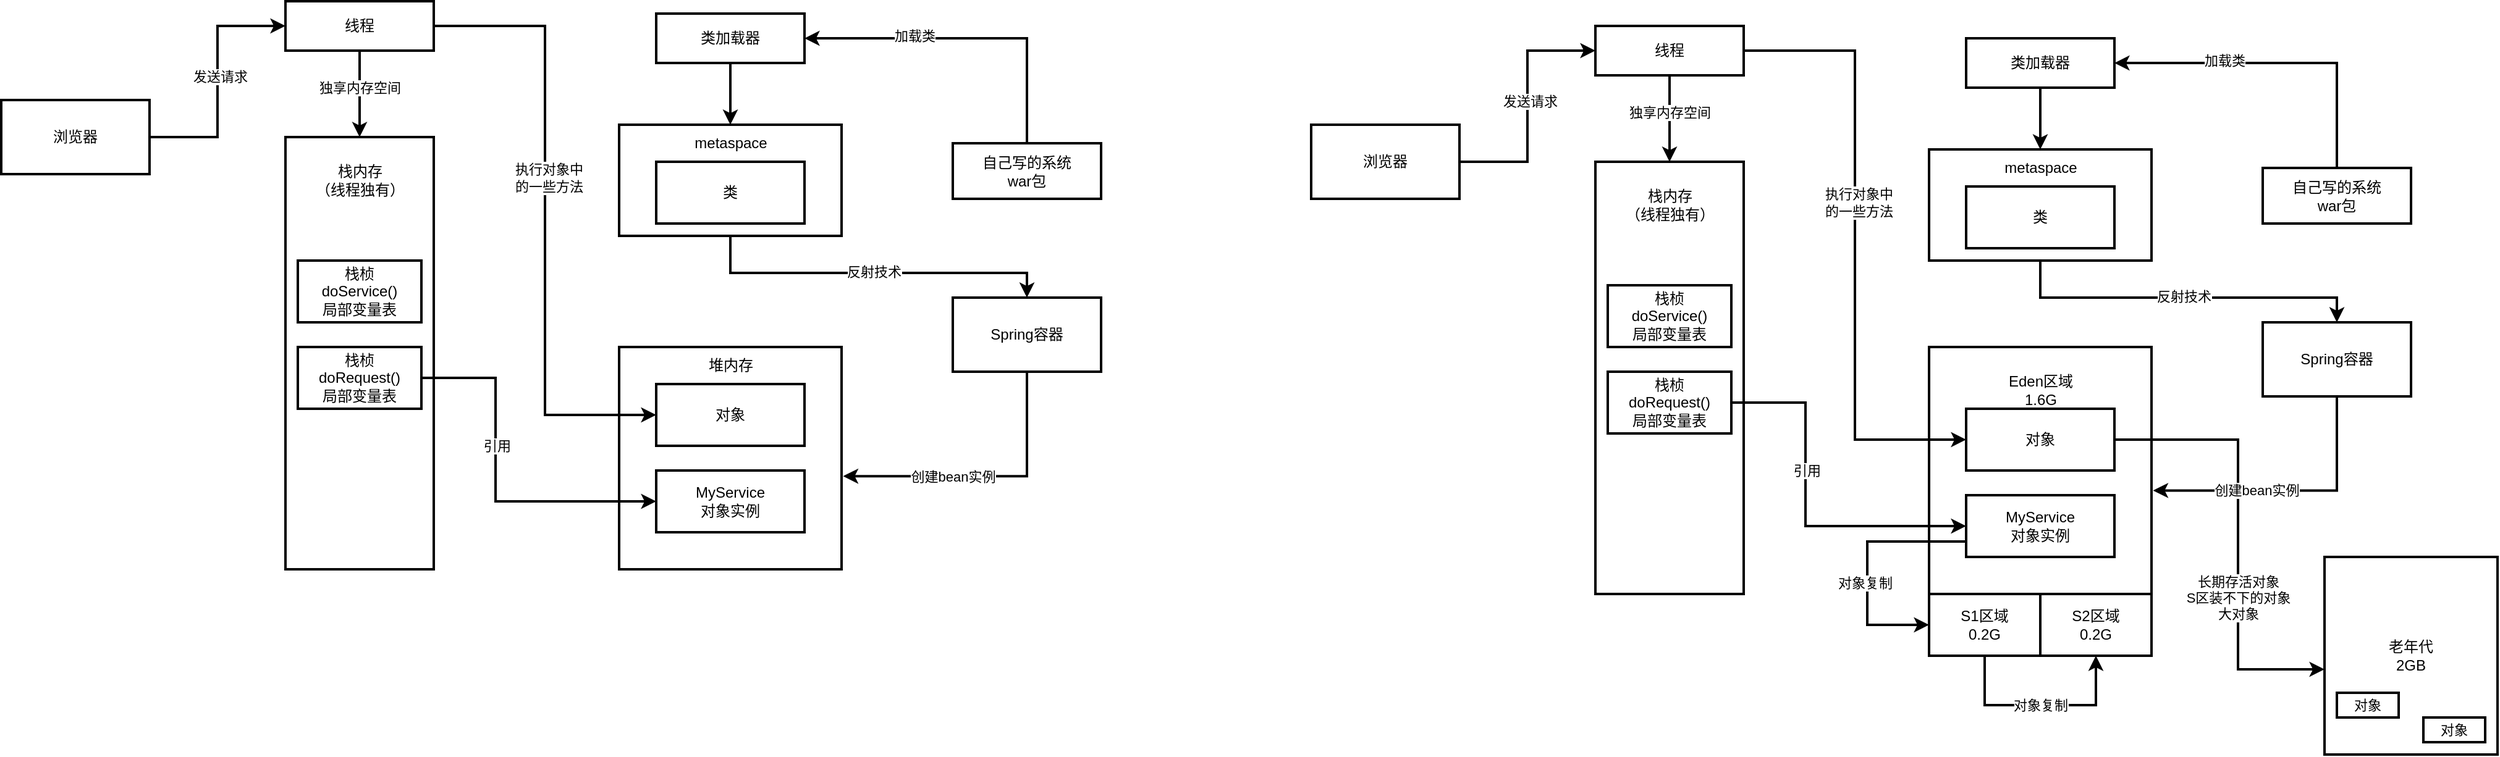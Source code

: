 <mxfile version="26.0.16">
  <diagram name="Page-1" id="5toGaaCnZrbLQdaXAKm-">
    <mxGraphModel dx="1098" dy="828" grid="1" gridSize="10" guides="1" tooltips="1" connect="1" arrows="1" fold="1" page="1" pageScale="1" pageWidth="23039" pageHeight="33000" math="0" shadow="0">
      <root>
        <mxCell id="0" />
        <mxCell id="1" parent="0" />
        <mxCell id="G46dOMwRPIWfkNhhYf17-18" value="" style="edgeStyle=orthogonalEdgeStyle;rounded=0;orthogonalLoop=1;jettySize=auto;html=1;entryX=0.5;entryY=0;entryDx=0;entryDy=0;exitX=0.5;exitY=1;exitDx=0;exitDy=0;strokeWidth=2;" parent="1" source="gmJk11L750Rwk2w2zEcy-2" target="G46dOMwRPIWfkNhhYf17-17" edge="1">
          <mxGeometry relative="1" as="geometry">
            <Array as="points">
              <mxPoint x="1230" y="380" />
              <mxPoint x="1470" y="380" />
            </Array>
          </mxGeometry>
        </mxCell>
        <mxCell id="G46dOMwRPIWfkNhhYf17-19" value="反射技术" style="edgeLabel;html=1;align=center;verticalAlign=middle;resizable=0;points=[];" parent="G46dOMwRPIWfkNhhYf17-18" vertex="1" connectable="0">
          <mxGeometry x="0.003" y="1" relative="1" as="geometry">
            <mxPoint as="offset" />
          </mxGeometry>
        </mxCell>
        <mxCell id="gmJk11L750Rwk2w2zEcy-2" value="" style="rounded=0;whiteSpace=wrap;html=1;strokeWidth=2;" parent="1" vertex="1">
          <mxGeometry x="1140" y="260" width="180" height="90" as="geometry" />
        </mxCell>
        <mxCell id="gmJk11L750Rwk2w2zEcy-3" value="类" style="rounded=0;whiteSpace=wrap;html=1;strokeWidth=2;" parent="1" vertex="1">
          <mxGeometry x="1170" y="290" width="120" height="50" as="geometry" />
        </mxCell>
        <mxCell id="G46dOMwRPIWfkNhhYf17-1" value="metaspace" style="text;html=1;align=center;verticalAlign=middle;resizable=0;points=[];autosize=1;strokeColor=none;fillColor=none;" parent="1" vertex="1">
          <mxGeometry x="1190" y="260" width="80" height="30" as="geometry" />
        </mxCell>
        <mxCell id="G46dOMwRPIWfkNhhYf17-2" value="" style="rounded=0;whiteSpace=wrap;html=1;strokeWidth=2;" parent="1" vertex="1">
          <mxGeometry x="1140" y="440" width="180" height="180" as="geometry" />
        </mxCell>
        <mxCell id="G46dOMwRPIWfkNhhYf17-3" value="对象" style="rounded=0;whiteSpace=wrap;html=1;strokeWidth=2;" parent="1" vertex="1">
          <mxGeometry x="1170" y="470" width="120" height="50" as="geometry" />
        </mxCell>
        <mxCell id="G46dOMwRPIWfkNhhYf17-4" value="堆内存" style="text;html=1;align=center;verticalAlign=middle;resizable=0;points=[];autosize=1;strokeColor=none;fillColor=none;" parent="1" vertex="1">
          <mxGeometry x="1200" y="440" width="60" height="30" as="geometry" />
        </mxCell>
        <mxCell id="G46dOMwRPIWfkNhhYf17-5" value="" style="rounded=0;whiteSpace=wrap;html=1;strokeWidth=2;" parent="1" vertex="1">
          <mxGeometry x="870" y="270" width="120" height="350" as="geometry" />
        </mxCell>
        <mxCell id="G46dOMwRPIWfkNhhYf17-6" value="栈内存&lt;div&gt;（线程独有）&lt;/div&gt;" style="text;html=1;align=center;verticalAlign=middle;resizable=0;points=[];autosize=1;strokeColor=none;fillColor=none;" parent="1" vertex="1">
          <mxGeometry x="880" y="285" width="100" height="40" as="geometry" />
        </mxCell>
        <mxCell id="G46dOMwRPIWfkNhhYf17-16" value="" style="edgeStyle=orthogonalEdgeStyle;rounded=0;orthogonalLoop=1;jettySize=auto;html=1;strokeWidth=2;" parent="1" source="G46dOMwRPIWfkNhhYf17-11" target="G46dOMwRPIWfkNhhYf17-1" edge="1">
          <mxGeometry relative="1" as="geometry" />
        </mxCell>
        <mxCell id="G46dOMwRPIWfkNhhYf17-11" value="类加载器" style="rounded=0;whiteSpace=wrap;html=1;strokeWidth=2;" parent="1" vertex="1">
          <mxGeometry x="1170" y="170" width="120" height="40" as="geometry" />
        </mxCell>
        <mxCell id="G46dOMwRPIWfkNhhYf17-14" value="" style="edgeStyle=orthogonalEdgeStyle;rounded=0;orthogonalLoop=1;jettySize=auto;html=1;entryX=1;entryY=0.5;entryDx=0;entryDy=0;exitX=0.5;exitY=0;exitDx=0;exitDy=0;strokeWidth=2;" parent="1" source="G46dOMwRPIWfkNhhYf17-12" target="G46dOMwRPIWfkNhhYf17-11" edge="1">
          <mxGeometry relative="1" as="geometry">
            <mxPoint x="1470" y="195" as="targetPoint" />
          </mxGeometry>
        </mxCell>
        <mxCell id="G46dOMwRPIWfkNhhYf17-15" value="加载类" style="edgeLabel;html=1;align=center;verticalAlign=middle;resizable=0;points=[];" parent="G46dOMwRPIWfkNhhYf17-14" vertex="1" connectable="0">
          <mxGeometry x="0.332" y="-2" relative="1" as="geometry">
            <mxPoint as="offset" />
          </mxGeometry>
        </mxCell>
        <mxCell id="G46dOMwRPIWfkNhhYf17-12" value="自己写的系统&lt;div&gt;war包&lt;/div&gt;" style="rounded=0;whiteSpace=wrap;html=1;strokeWidth=2;" parent="1" vertex="1">
          <mxGeometry x="1410" y="275" width="120" height="45" as="geometry" />
        </mxCell>
        <mxCell id="G46dOMwRPIWfkNhhYf17-21" value="" style="edgeStyle=orthogonalEdgeStyle;rounded=0;orthogonalLoop=1;jettySize=auto;html=1;entryX=1.007;entryY=0.581;entryDx=0;entryDy=0;entryPerimeter=0;exitX=0.5;exitY=1;exitDx=0;exitDy=0;strokeWidth=2;" parent="1" source="G46dOMwRPIWfkNhhYf17-17" target="G46dOMwRPIWfkNhhYf17-2" edge="1">
          <mxGeometry relative="1" as="geometry">
            <mxPoint x="1470" y="520" as="targetPoint" />
          </mxGeometry>
        </mxCell>
        <mxCell id="G46dOMwRPIWfkNhhYf17-22" value="创建bean实例" style="edgeLabel;html=1;align=center;verticalAlign=middle;resizable=0;points=[];" parent="G46dOMwRPIWfkNhhYf17-21" vertex="1" connectable="0">
          <mxGeometry x="0.039" relative="1" as="geometry">
            <mxPoint x="-24" as="offset" />
          </mxGeometry>
        </mxCell>
        <mxCell id="G46dOMwRPIWfkNhhYf17-17" value="Spring容器" style="rounded=0;whiteSpace=wrap;html=1;strokeWidth=2;" parent="1" vertex="1">
          <mxGeometry x="1410" y="400" width="120" height="60" as="geometry" />
        </mxCell>
        <mxCell id="G46dOMwRPIWfkNhhYf17-26" value="" style="edgeStyle=orthogonalEdgeStyle;rounded=0;orthogonalLoop=1;jettySize=auto;html=1;entryX=0;entryY=0.5;entryDx=0;entryDy=0;strokeWidth=2;" parent="1" source="G46dOMwRPIWfkNhhYf17-23" target="G46dOMwRPIWfkNhhYf17-24" edge="1">
          <mxGeometry relative="1" as="geometry">
            <mxPoint x="780.0" y="270.0" as="targetPoint" />
          </mxGeometry>
        </mxCell>
        <mxCell id="G46dOMwRPIWfkNhhYf17-27" value="发送请求" style="edgeLabel;html=1;align=center;verticalAlign=middle;resizable=0;points=[];" parent="G46dOMwRPIWfkNhhYf17-26" vertex="1" connectable="0">
          <mxGeometry x="0.044" y="-2" relative="1" as="geometry">
            <mxPoint as="offset" />
          </mxGeometry>
        </mxCell>
        <mxCell id="G46dOMwRPIWfkNhhYf17-23" value="浏览器" style="rounded=0;whiteSpace=wrap;html=1;strokeWidth=2;" parent="1" vertex="1">
          <mxGeometry x="640" y="240" width="120" height="60" as="geometry" />
        </mxCell>
        <mxCell id="G46dOMwRPIWfkNhhYf17-30" value="独享内存空间" style="edgeStyle=orthogonalEdgeStyle;rounded=0;orthogonalLoop=1;jettySize=auto;html=1;entryX=0.5;entryY=0;entryDx=0;entryDy=0;strokeWidth=2;" parent="1" source="G46dOMwRPIWfkNhhYf17-24" target="G46dOMwRPIWfkNhhYf17-5" edge="1">
          <mxGeometry x="-0.143" relative="1" as="geometry">
            <mxPoint x="930" y="230" as="targetPoint" />
            <Array as="points" />
            <mxPoint as="offset" />
          </mxGeometry>
        </mxCell>
        <mxCell id="xd4V1KtNuMAvcrv3mRiK-2" value="" style="edgeStyle=orthogonalEdgeStyle;rounded=0;orthogonalLoop=1;jettySize=auto;html=1;entryX=0;entryY=0.5;entryDx=0;entryDy=0;strokeWidth=2;" parent="1" source="G46dOMwRPIWfkNhhYf17-24" target="G46dOMwRPIWfkNhhYf17-3" edge="1">
          <mxGeometry relative="1" as="geometry" />
        </mxCell>
        <mxCell id="xd4V1KtNuMAvcrv3mRiK-3" value="执行对象中&lt;div&gt;的一些方法&lt;/div&gt;" style="edgeLabel;html=1;align=center;verticalAlign=middle;resizable=0;points=[];" parent="xd4V1KtNuMAvcrv3mRiK-2" vertex="1" connectable="0">
          <mxGeometry x="-0.139" y="3" relative="1" as="geometry">
            <mxPoint as="offset" />
          </mxGeometry>
        </mxCell>
        <mxCell id="G46dOMwRPIWfkNhhYf17-24" value="线程" style="rounded=0;whiteSpace=wrap;html=1;strokeWidth=2;" parent="1" vertex="1">
          <mxGeometry x="870" y="160" width="120" height="40" as="geometry" />
        </mxCell>
        <mxCell id="xd4V1KtNuMAvcrv3mRiK-5" value="" style="edgeStyle=orthogonalEdgeStyle;rounded=0;orthogonalLoop=1;jettySize=auto;html=1;entryX=0;entryY=0.5;entryDx=0;entryDy=0;exitX=1;exitY=0.5;exitDx=0;exitDy=0;strokeWidth=2;" parent="1" source="xd4V1KtNuMAvcrv3mRiK-1" target="xd4V1KtNuMAvcrv3mRiK-6" edge="1">
          <mxGeometry relative="1" as="geometry">
            <mxPoint x="1050" y="365" as="targetPoint" />
            <Array as="points">
              <mxPoint x="1040" y="465" />
              <mxPoint x="1040" y="565" />
            </Array>
          </mxGeometry>
        </mxCell>
        <mxCell id="xd4V1KtNuMAvcrv3mRiK-7" value="引用" style="edgeLabel;html=1;align=center;verticalAlign=middle;resizable=0;points=[];" parent="xd4V1KtNuMAvcrv3mRiK-5" vertex="1" connectable="0">
          <mxGeometry x="-0.221" y="1" relative="1" as="geometry">
            <mxPoint y="2" as="offset" />
          </mxGeometry>
        </mxCell>
        <mxCell id="xd4V1KtNuMAvcrv3mRiK-1" value="栈桢&lt;div&gt;doRequest()&lt;/div&gt;&lt;div&gt;局部变量表&lt;/div&gt;" style="rounded=0;whiteSpace=wrap;html=1;strokeWidth=2;" parent="1" vertex="1">
          <mxGeometry x="880" y="440" width="100" height="50" as="geometry" />
        </mxCell>
        <mxCell id="xd4V1KtNuMAvcrv3mRiK-6" value="MyService&lt;br&gt;对象实例" style="rounded=0;whiteSpace=wrap;html=1;strokeWidth=2;" parent="1" vertex="1">
          <mxGeometry x="1170" y="540" width="120" height="50" as="geometry" />
        </mxCell>
        <mxCell id="xd4V1KtNuMAvcrv3mRiK-8" value="栈桢&lt;div&gt;doService()&lt;/div&gt;&lt;div&gt;局部变量表&lt;/div&gt;" style="rounded=0;whiteSpace=wrap;html=1;strokeWidth=2;" parent="1" vertex="1">
          <mxGeometry x="880" y="370" width="100" height="50" as="geometry" />
        </mxCell>
        <mxCell id="LcULkPn42jwBy9Kqas8P-1" value="" style="edgeStyle=orthogonalEdgeStyle;rounded=0;orthogonalLoop=1;jettySize=auto;html=1;entryX=0.5;entryY=0;entryDx=0;entryDy=0;exitX=0.5;exitY=1;exitDx=0;exitDy=0;strokeWidth=2;" parent="1" source="LcULkPn42jwBy9Kqas8P-3" target="LcULkPn42jwBy9Kqas8P-18" edge="1">
          <mxGeometry relative="1" as="geometry">
            <Array as="points">
              <mxPoint x="2290" y="400" />
              <mxPoint x="2530" y="400" />
            </Array>
          </mxGeometry>
        </mxCell>
        <mxCell id="LcULkPn42jwBy9Kqas8P-2" value="反射技术" style="edgeLabel;html=1;align=center;verticalAlign=middle;resizable=0;points=[];" parent="LcULkPn42jwBy9Kqas8P-1" vertex="1" connectable="0">
          <mxGeometry x="0.003" y="1" relative="1" as="geometry">
            <mxPoint as="offset" />
          </mxGeometry>
        </mxCell>
        <mxCell id="LcULkPn42jwBy9Kqas8P-3" value="" style="rounded=0;whiteSpace=wrap;html=1;strokeWidth=2;" parent="1" vertex="1">
          <mxGeometry x="2200" y="280" width="180" height="90" as="geometry" />
        </mxCell>
        <mxCell id="LcULkPn42jwBy9Kqas8P-4" value="类" style="rounded=0;whiteSpace=wrap;html=1;strokeWidth=2;" parent="1" vertex="1">
          <mxGeometry x="2230" y="310" width="120" height="50" as="geometry" />
        </mxCell>
        <mxCell id="LcULkPn42jwBy9Kqas8P-5" value="metaspace" style="text;html=1;align=center;verticalAlign=middle;resizable=0;points=[];autosize=1;strokeColor=none;fillColor=none;" parent="1" vertex="1">
          <mxGeometry x="2250" y="280" width="80" height="30" as="geometry" />
        </mxCell>
        <mxCell id="LcULkPn42jwBy9Kqas8P-6" value="" style="rounded=0;whiteSpace=wrap;html=1;strokeWidth=2;" parent="1" vertex="1">
          <mxGeometry x="2200" y="440" width="180" height="200" as="geometry" />
        </mxCell>
        <mxCell id="FRf5K3MGD80NBCphDTGT-2" value="" style="edgeStyle=orthogonalEdgeStyle;rounded=0;orthogonalLoop=1;jettySize=auto;html=1;strokeWidth=2;entryX=0;entryY=0.5;entryDx=0;entryDy=0;exitX=0;exitY=0.75;exitDx=0;exitDy=0;" edge="1" parent="1" source="LcULkPn42jwBy9Kqas8P-29" target="LcULkPn42jwBy9Kqas8P-31">
          <mxGeometry relative="1" as="geometry">
            <mxPoint x="2120" y="540" as="targetPoint" />
            <Array as="points">
              <mxPoint x="2150" y="598" />
              <mxPoint x="2150" y="665" />
            </Array>
          </mxGeometry>
        </mxCell>
        <mxCell id="FRf5K3MGD80NBCphDTGT-3" value="对象复制" style="edgeLabel;html=1;align=center;verticalAlign=middle;resizable=0;points=[];" vertex="1" connectable="0" parent="FRf5K3MGD80NBCphDTGT-2">
          <mxGeometry x="0.041" y="-2" relative="1" as="geometry">
            <mxPoint y="10" as="offset" />
          </mxGeometry>
        </mxCell>
        <mxCell id="FRf5K3MGD80NBCphDTGT-8" value="" style="edgeStyle=orthogonalEdgeStyle;shape=connector;rounded=0;orthogonalLoop=1;jettySize=auto;html=1;strokeColor=default;strokeWidth=2;align=center;verticalAlign=middle;fontFamily=Helvetica;fontSize=11;fontColor=default;labelBackgroundColor=default;endArrow=classic;entryX=0;entryY=0.569;entryDx=0;entryDy=0;entryPerimeter=0;" edge="1" parent="1" source="LcULkPn42jwBy9Kqas8P-7" target="LcULkPn42jwBy9Kqas8P-33">
          <mxGeometry relative="1" as="geometry">
            <mxPoint x="2430" y="515" as="targetPoint" />
            <Array as="points">
              <mxPoint x="2450" y="515" />
              <mxPoint x="2450" y="701" />
            </Array>
          </mxGeometry>
        </mxCell>
        <mxCell id="FRf5K3MGD80NBCphDTGT-9" value="长期存活对象&lt;div&gt;S区装不下的对象&lt;/div&gt;&lt;div&gt;大对象&lt;/div&gt;" style="edgeLabel;html=1;align=center;verticalAlign=middle;resizable=0;points=[];fontFamily=Helvetica;fontSize=11;fontColor=default;labelBackgroundColor=default;" vertex="1" connectable="0" parent="FRf5K3MGD80NBCphDTGT-8">
          <mxGeometry x="0.281" relative="1" as="geometry">
            <mxPoint as="offset" />
          </mxGeometry>
        </mxCell>
        <mxCell id="LcULkPn42jwBy9Kqas8P-7" value="对象" style="rounded=0;whiteSpace=wrap;html=1;strokeWidth=2;" parent="1" vertex="1">
          <mxGeometry x="2230" y="490" width="120" height="50" as="geometry" />
        </mxCell>
        <mxCell id="LcULkPn42jwBy9Kqas8P-8" value="Eden区域&lt;div&gt;1.6G&lt;/div&gt;" style="text;html=1;align=center;verticalAlign=middle;resizable=0;points=[];autosize=1;strokeColor=none;fillColor=none;" parent="1" vertex="1">
          <mxGeometry x="2250" y="455" width="80" height="40" as="geometry" />
        </mxCell>
        <mxCell id="LcULkPn42jwBy9Kqas8P-9" value="" style="rounded=0;whiteSpace=wrap;html=1;strokeWidth=2;" parent="1" vertex="1">
          <mxGeometry x="1930" y="290" width="120" height="350" as="geometry" />
        </mxCell>
        <mxCell id="LcULkPn42jwBy9Kqas8P-10" value="栈内存&lt;div&gt;（线程独有）&lt;/div&gt;" style="text;html=1;align=center;verticalAlign=middle;resizable=0;points=[];autosize=1;strokeColor=none;fillColor=none;" parent="1" vertex="1">
          <mxGeometry x="1940" y="305" width="100" height="40" as="geometry" />
        </mxCell>
        <mxCell id="LcULkPn42jwBy9Kqas8P-11" value="" style="edgeStyle=orthogonalEdgeStyle;rounded=0;orthogonalLoop=1;jettySize=auto;html=1;strokeWidth=2;" parent="1" source="LcULkPn42jwBy9Kqas8P-12" target="LcULkPn42jwBy9Kqas8P-5" edge="1">
          <mxGeometry relative="1" as="geometry" />
        </mxCell>
        <mxCell id="LcULkPn42jwBy9Kqas8P-12" value="类加载器" style="rounded=0;whiteSpace=wrap;html=1;strokeWidth=2;" parent="1" vertex="1">
          <mxGeometry x="2230" y="190" width="120" height="40" as="geometry" />
        </mxCell>
        <mxCell id="LcULkPn42jwBy9Kqas8P-13" value="" style="edgeStyle=orthogonalEdgeStyle;rounded=0;orthogonalLoop=1;jettySize=auto;html=1;entryX=1;entryY=0.5;entryDx=0;entryDy=0;exitX=0.5;exitY=0;exitDx=0;exitDy=0;strokeWidth=2;" parent="1" source="LcULkPn42jwBy9Kqas8P-15" target="LcULkPn42jwBy9Kqas8P-12" edge="1">
          <mxGeometry relative="1" as="geometry">
            <mxPoint x="2530" y="215" as="targetPoint" />
          </mxGeometry>
        </mxCell>
        <mxCell id="LcULkPn42jwBy9Kqas8P-14" value="加载类" style="edgeLabel;html=1;align=center;verticalAlign=middle;resizable=0;points=[];" parent="LcULkPn42jwBy9Kqas8P-13" vertex="1" connectable="0">
          <mxGeometry x="0.332" y="-2" relative="1" as="geometry">
            <mxPoint as="offset" />
          </mxGeometry>
        </mxCell>
        <mxCell id="LcULkPn42jwBy9Kqas8P-15" value="自己写的系统&lt;div&gt;war包&lt;/div&gt;" style="rounded=0;whiteSpace=wrap;html=1;strokeWidth=2;" parent="1" vertex="1">
          <mxGeometry x="2470" y="295" width="120" height="45" as="geometry" />
        </mxCell>
        <mxCell id="LcULkPn42jwBy9Kqas8P-16" value="" style="edgeStyle=orthogonalEdgeStyle;rounded=0;orthogonalLoop=1;jettySize=auto;html=1;entryX=1.007;entryY=0.581;entryDx=0;entryDy=0;entryPerimeter=0;exitX=0.5;exitY=1;exitDx=0;exitDy=0;strokeWidth=2;" parent="1" source="LcULkPn42jwBy9Kqas8P-18" target="LcULkPn42jwBy9Kqas8P-6" edge="1">
          <mxGeometry relative="1" as="geometry">
            <mxPoint x="2530" y="540" as="targetPoint" />
          </mxGeometry>
        </mxCell>
        <mxCell id="LcULkPn42jwBy9Kqas8P-17" value="创建bean实例" style="edgeLabel;html=1;align=center;verticalAlign=middle;resizable=0;points=[];" parent="LcULkPn42jwBy9Kqas8P-16" vertex="1" connectable="0">
          <mxGeometry x="0.039" relative="1" as="geometry">
            <mxPoint x="-24" as="offset" />
          </mxGeometry>
        </mxCell>
        <mxCell id="LcULkPn42jwBy9Kqas8P-18" value="Spring容器" style="rounded=0;whiteSpace=wrap;html=1;strokeWidth=2;" parent="1" vertex="1">
          <mxGeometry x="2470" y="420" width="120" height="60" as="geometry" />
        </mxCell>
        <mxCell id="LcULkPn42jwBy9Kqas8P-19" value="" style="edgeStyle=orthogonalEdgeStyle;rounded=0;orthogonalLoop=1;jettySize=auto;html=1;entryX=0;entryY=0.5;entryDx=0;entryDy=0;strokeWidth=2;" parent="1" source="LcULkPn42jwBy9Kqas8P-21" target="LcULkPn42jwBy9Kqas8P-25" edge="1">
          <mxGeometry relative="1" as="geometry">
            <mxPoint x="1840.0" y="290.0" as="targetPoint" />
          </mxGeometry>
        </mxCell>
        <mxCell id="LcULkPn42jwBy9Kqas8P-20" value="发送请求" style="edgeLabel;html=1;align=center;verticalAlign=middle;resizable=0;points=[];" parent="LcULkPn42jwBy9Kqas8P-19" vertex="1" connectable="0">
          <mxGeometry x="0.044" y="-2" relative="1" as="geometry">
            <mxPoint as="offset" />
          </mxGeometry>
        </mxCell>
        <mxCell id="LcULkPn42jwBy9Kqas8P-21" value="浏览器" style="rounded=0;whiteSpace=wrap;html=1;strokeWidth=2;" parent="1" vertex="1">
          <mxGeometry x="1700" y="260" width="120" height="60" as="geometry" />
        </mxCell>
        <mxCell id="LcULkPn42jwBy9Kqas8P-22" value="独享内存空间" style="edgeStyle=orthogonalEdgeStyle;rounded=0;orthogonalLoop=1;jettySize=auto;html=1;entryX=0.5;entryY=0;entryDx=0;entryDy=0;strokeWidth=2;" parent="1" source="LcULkPn42jwBy9Kqas8P-25" target="LcULkPn42jwBy9Kqas8P-9" edge="1">
          <mxGeometry x="-0.143" relative="1" as="geometry">
            <mxPoint x="1990" y="250" as="targetPoint" />
            <Array as="points" />
            <mxPoint as="offset" />
          </mxGeometry>
        </mxCell>
        <mxCell id="LcULkPn42jwBy9Kqas8P-23" value="" style="edgeStyle=orthogonalEdgeStyle;rounded=0;orthogonalLoop=1;jettySize=auto;html=1;entryX=0;entryY=0.5;entryDx=0;entryDy=0;strokeWidth=2;" parent="1" source="LcULkPn42jwBy9Kqas8P-25" target="LcULkPn42jwBy9Kqas8P-7" edge="1">
          <mxGeometry relative="1" as="geometry" />
        </mxCell>
        <mxCell id="LcULkPn42jwBy9Kqas8P-24" value="执行对象中&lt;div&gt;的一些方法&lt;/div&gt;" style="edgeLabel;html=1;align=center;verticalAlign=middle;resizable=0;points=[];" parent="LcULkPn42jwBy9Kqas8P-23" vertex="1" connectable="0">
          <mxGeometry x="-0.139" y="3" relative="1" as="geometry">
            <mxPoint as="offset" />
          </mxGeometry>
        </mxCell>
        <mxCell id="LcULkPn42jwBy9Kqas8P-25" value="线程" style="rounded=0;whiteSpace=wrap;html=1;strokeWidth=2;" parent="1" vertex="1">
          <mxGeometry x="1930" y="180" width="120" height="40" as="geometry" />
        </mxCell>
        <mxCell id="LcULkPn42jwBy9Kqas8P-26" value="" style="edgeStyle=orthogonalEdgeStyle;rounded=0;orthogonalLoop=1;jettySize=auto;html=1;entryX=0;entryY=0.5;entryDx=0;entryDy=0;exitX=1;exitY=0.5;exitDx=0;exitDy=0;strokeWidth=2;" parent="1" source="LcULkPn42jwBy9Kqas8P-28" target="LcULkPn42jwBy9Kqas8P-29" edge="1">
          <mxGeometry relative="1" as="geometry">
            <mxPoint x="2110" y="385" as="targetPoint" />
            <Array as="points">
              <mxPoint x="2100" y="485" />
              <mxPoint x="2100" y="585" />
            </Array>
          </mxGeometry>
        </mxCell>
        <mxCell id="LcULkPn42jwBy9Kqas8P-27" value="引用" style="edgeLabel;html=1;align=center;verticalAlign=middle;resizable=0;points=[];" parent="LcULkPn42jwBy9Kqas8P-26" vertex="1" connectable="0">
          <mxGeometry x="-0.221" y="1" relative="1" as="geometry">
            <mxPoint y="2" as="offset" />
          </mxGeometry>
        </mxCell>
        <mxCell id="LcULkPn42jwBy9Kqas8P-28" value="栈桢&lt;div&gt;doRequest()&lt;/div&gt;&lt;div&gt;局部变量表&lt;/div&gt;" style="rounded=0;whiteSpace=wrap;html=1;strokeWidth=2;" parent="1" vertex="1">
          <mxGeometry x="1940" y="460" width="100" height="50" as="geometry" />
        </mxCell>
        <mxCell id="LcULkPn42jwBy9Kqas8P-29" value="MyService&lt;br&gt;对象实例" style="rounded=0;whiteSpace=wrap;html=1;strokeWidth=2;" parent="1" vertex="1">
          <mxGeometry x="2230" y="560" width="120" height="50" as="geometry" />
        </mxCell>
        <mxCell id="LcULkPn42jwBy9Kqas8P-30" value="栈桢&lt;div&gt;doService()&lt;/div&gt;&lt;div&gt;局部变量表&lt;/div&gt;" style="rounded=0;whiteSpace=wrap;html=1;strokeWidth=2;" parent="1" vertex="1">
          <mxGeometry x="1940" y="390" width="100" height="50" as="geometry" />
        </mxCell>
        <mxCell id="FRf5K3MGD80NBCphDTGT-5" value="" style="edgeStyle=orthogonalEdgeStyle;rounded=0;orthogonalLoop=1;jettySize=auto;html=1;strokeWidth=2;entryX=0.5;entryY=1;entryDx=0;entryDy=0;exitX=0.5;exitY=1;exitDx=0;exitDy=0;" edge="1" parent="1" source="LcULkPn42jwBy9Kqas8P-31" target="LcULkPn42jwBy9Kqas8P-32">
          <mxGeometry relative="1" as="geometry">
            <mxPoint x="2245" y="765" as="targetPoint" />
            <Array as="points">
              <mxPoint x="2245" y="730" />
              <mxPoint x="2335" y="730" />
            </Array>
          </mxGeometry>
        </mxCell>
        <mxCell id="FRf5K3MGD80NBCphDTGT-6" value="对象复制" style="edgeLabel;html=1;align=center;verticalAlign=middle;resizable=0;points=[];fontFamily=Helvetica;fontSize=11;fontColor=default;labelBackgroundColor=default;" vertex="1" connectable="0" parent="FRf5K3MGD80NBCphDTGT-5">
          <mxGeometry x="-0.012" y="-3" relative="1" as="geometry">
            <mxPoint x="1" y="-3" as="offset" />
          </mxGeometry>
        </mxCell>
        <mxCell id="LcULkPn42jwBy9Kqas8P-31" value="S1区域&lt;div&gt;0.2G&lt;/div&gt;" style="rounded=0;whiteSpace=wrap;html=1;strokeWidth=2;" parent="1" vertex="1">
          <mxGeometry x="2200" y="640" width="90" height="50" as="geometry" />
        </mxCell>
        <mxCell id="LcULkPn42jwBy9Kqas8P-32" value="S2区域&lt;div&gt;0.2G&lt;/div&gt;" style="rounded=0;whiteSpace=wrap;html=1;strokeWidth=2;" parent="1" vertex="1">
          <mxGeometry x="2290" y="640" width="90" height="50" as="geometry" />
        </mxCell>
        <mxCell id="LcULkPn42jwBy9Kqas8P-33" value="老年代&lt;div&gt;2GB&lt;/div&gt;" style="rounded=0;whiteSpace=wrap;html=1;strokeColor=default;strokeWidth=2;align=center;verticalAlign=middle;fontFamily=Helvetica;fontSize=12;fontColor=default;fillColor=default;" parent="1" vertex="1">
          <mxGeometry x="2520" y="610" width="140" height="160" as="geometry" />
        </mxCell>
        <mxCell id="FRf5K3MGD80NBCphDTGT-10" value="对象" style="rounded=0;whiteSpace=wrap;html=1;fontFamily=Helvetica;fontSize=11;fontColor=default;labelBackgroundColor=default;strokeWidth=2;" vertex="1" parent="1">
          <mxGeometry x="2530" y="720" width="50" height="20" as="geometry" />
        </mxCell>
        <mxCell id="FRf5K3MGD80NBCphDTGT-11" value="对象" style="rounded=0;whiteSpace=wrap;html=1;fontFamily=Helvetica;fontSize=11;fontColor=default;labelBackgroundColor=default;strokeWidth=2;" vertex="1" parent="1">
          <mxGeometry x="2600" y="740" width="50" height="20" as="geometry" />
        </mxCell>
      </root>
    </mxGraphModel>
  </diagram>
</mxfile>
